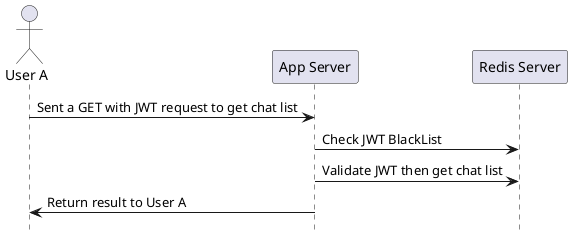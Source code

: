 @startuml
hide footbox

actor "User A"

"User A" -> "App Server": Sent a GET with JWT request to get chat list
"App Server" -> "Redis Server": Check JWT BlackList
"App Server" -> "Redis Server": Validate JWT then get chat list
"App Server" -> "User A": Return result to User A

@enduml